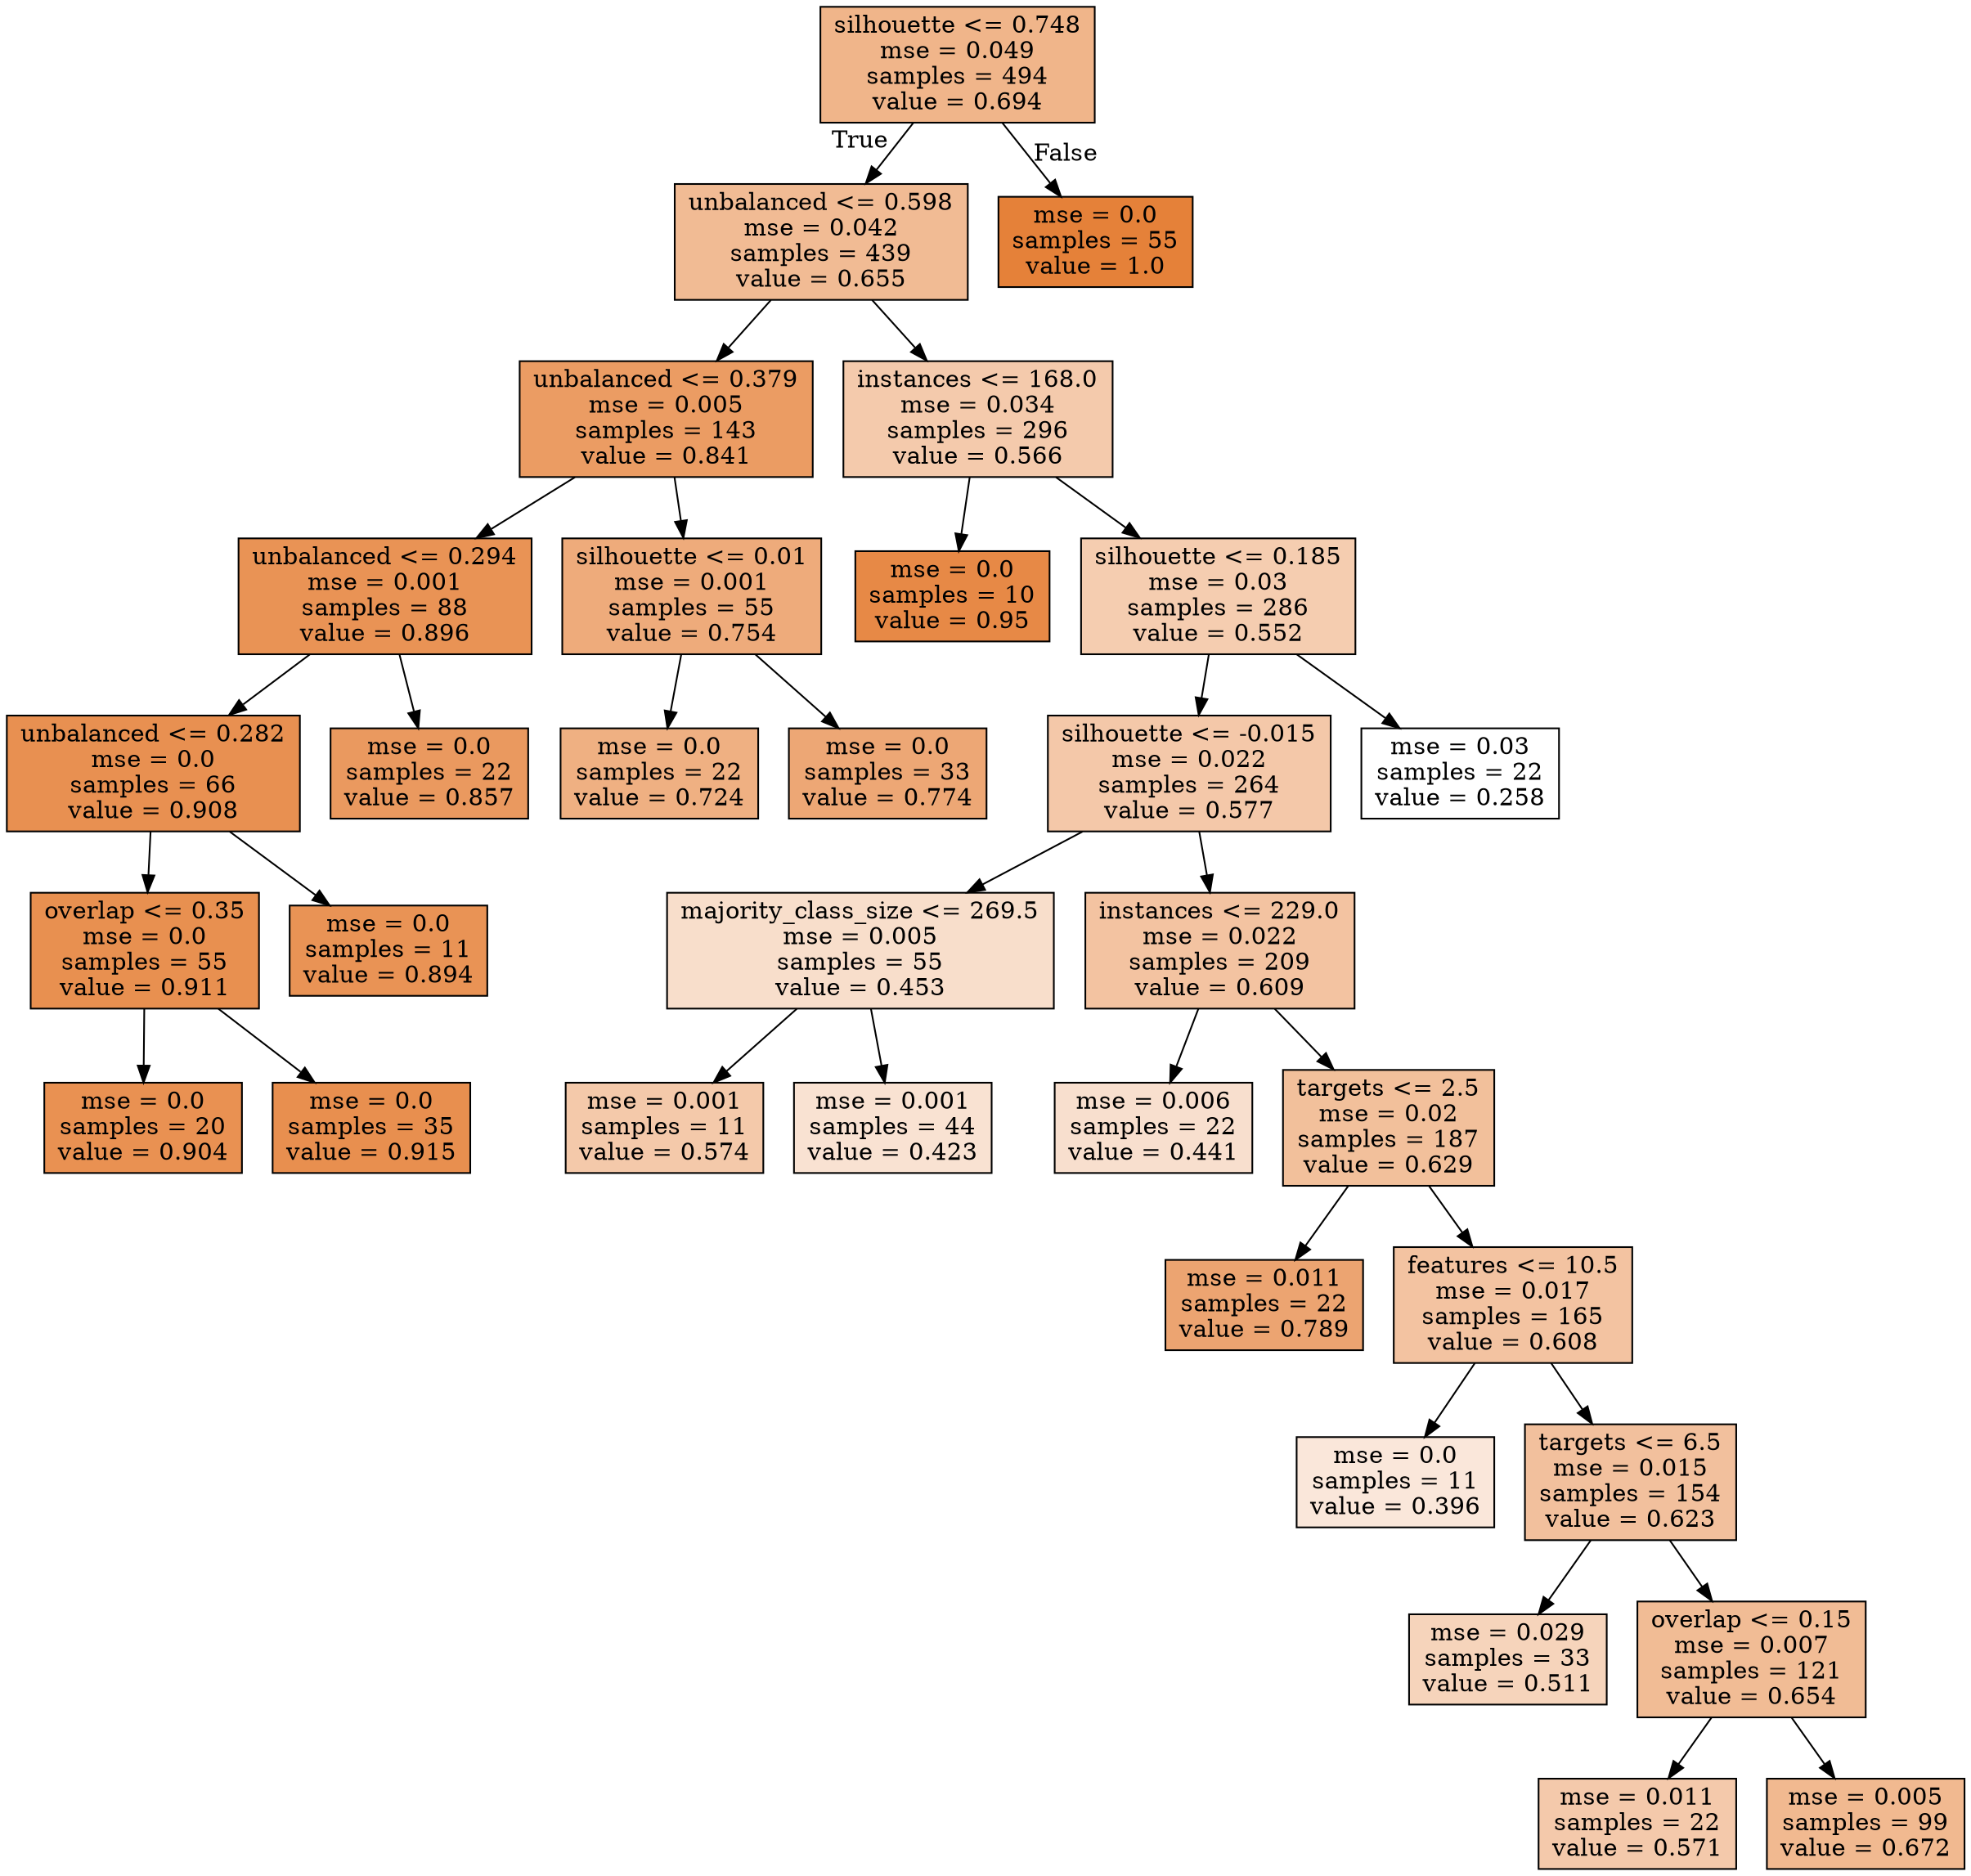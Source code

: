 digraph Tree {
node [shape=box, style="filled", color="black"] ;
0 [label="silhouette <= 0.748\nmse = 0.049\nsamples = 494\nvalue = 0.694", fillcolor="#e5813996"] ;
1 [label="unbalanced <= 0.598\nmse = 0.042\nsamples = 439\nvalue = 0.655", fillcolor="#e5813989"] ;
0 -> 1 [labeldistance=2.5, labelangle=45, headlabel="True"] ;
2 [label="unbalanced <= 0.379\nmse = 0.005\nsamples = 143\nvalue = 0.841", fillcolor="#e58139c8"] ;
1 -> 2 ;
3 [label="unbalanced <= 0.294\nmse = 0.001\nsamples = 88\nvalue = 0.896", fillcolor="#e58139db"] ;
2 -> 3 ;
4 [label="unbalanced <= 0.282\nmse = 0.0\nsamples = 66\nvalue = 0.908", fillcolor="#e58139e0"] ;
3 -> 4 ;
5 [label="overlap <= 0.35\nmse = 0.0\nsamples = 55\nvalue = 0.911", fillcolor="#e58139e1"] ;
4 -> 5 ;
6 [label="mse = 0.0\nsamples = 20\nvalue = 0.904", fillcolor="#e58139de"] ;
5 -> 6 ;
7 [label="mse = 0.0\nsamples = 35\nvalue = 0.915", fillcolor="#e58139e2"] ;
5 -> 7 ;
8 [label="mse = 0.0\nsamples = 11\nvalue = 0.894", fillcolor="#e58139db"] ;
4 -> 8 ;
9 [label="mse = 0.0\nsamples = 22\nvalue = 0.857", fillcolor="#e58139ce"] ;
3 -> 9 ;
10 [label="silhouette <= 0.01\nmse = 0.001\nsamples = 55\nvalue = 0.754", fillcolor="#e58139aa"] ;
2 -> 10 ;
11 [label="mse = 0.0\nsamples = 22\nvalue = 0.724", fillcolor="#e58139a0"] ;
10 -> 11 ;
12 [label="mse = 0.0\nsamples = 33\nvalue = 0.774", fillcolor="#e58139b1"] ;
10 -> 12 ;
13 [label="instances <= 168.0\nmse = 0.034\nsamples = 296\nvalue = 0.566", fillcolor="#e581396a"] ;
1 -> 13 ;
14 [label="mse = 0.0\nsamples = 10\nvalue = 0.95", fillcolor="#e58139ee"] ;
13 -> 14 ;
15 [label="silhouette <= 0.185\nmse = 0.03\nsamples = 286\nvalue = 0.552", fillcolor="#e5813965"] ;
13 -> 15 ;
16 [label="silhouette <= -0.015\nmse = 0.022\nsamples = 264\nvalue = 0.577", fillcolor="#e581396e"] ;
15 -> 16 ;
17 [label="majority_class_size <= 269.5\nmse = 0.005\nsamples = 55\nvalue = 0.453", fillcolor="#e5813943"] ;
16 -> 17 ;
18 [label="mse = 0.001\nsamples = 11\nvalue = 0.574", fillcolor="#e581396d"] ;
17 -> 18 ;
19 [label="mse = 0.001\nsamples = 44\nvalue = 0.423", fillcolor="#e5813939"] ;
17 -> 19 ;
20 [label="instances <= 229.0\nmse = 0.022\nsamples = 209\nvalue = 0.609", fillcolor="#e5813979"] ;
16 -> 20 ;
21 [label="mse = 0.006\nsamples = 22\nvalue = 0.441", fillcolor="#e581393f"] ;
20 -> 21 ;
22 [label="targets <= 2.5\nmse = 0.02\nsamples = 187\nvalue = 0.629", fillcolor="#e5813980"] ;
20 -> 22 ;
23 [label="mse = 0.011\nsamples = 22\nvalue = 0.789", fillcolor="#e58139b7"] ;
22 -> 23 ;
24 [label="features <= 10.5\nmse = 0.017\nsamples = 165\nvalue = 0.608", fillcolor="#e5813978"] ;
22 -> 24 ;
25 [label="mse = 0.0\nsamples = 11\nvalue = 0.396", fillcolor="#e581392f"] ;
24 -> 25 ;
26 [label="targets <= 6.5\nmse = 0.015\nsamples = 154\nvalue = 0.623", fillcolor="#e581397e"] ;
24 -> 26 ;
27 [label="mse = 0.029\nsamples = 33\nvalue = 0.511", fillcolor="#e5813957"] ;
26 -> 27 ;
28 [label="overlap <= 0.15\nmse = 0.007\nsamples = 121\nvalue = 0.654", fillcolor="#e5813988"] ;
26 -> 28 ;
29 [label="mse = 0.011\nsamples = 22\nvalue = 0.571", fillcolor="#e581396c"] ;
28 -> 29 ;
30 [label="mse = 0.005\nsamples = 99\nvalue = 0.672", fillcolor="#e581398e"] ;
28 -> 30 ;
31 [label="mse = 0.03\nsamples = 22\nvalue = 0.258", fillcolor="#e5813900"] ;
15 -> 31 ;
32 [label="mse = 0.0\nsamples = 55\nvalue = 1.0", fillcolor="#e58139ff"] ;
0 -> 32 [labeldistance=2.5, labelangle=-45, headlabel="False"] ;
}